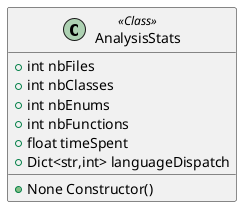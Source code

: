 @startuml
class AnalysisStats <<Class>>
{
+ int nbFiles
+ int nbClasses
+ int nbEnums
+ int nbFunctions
+ float timeSpent
+ Dict<str,int> languageDispatch
+None Constructor()
}
@enduml
